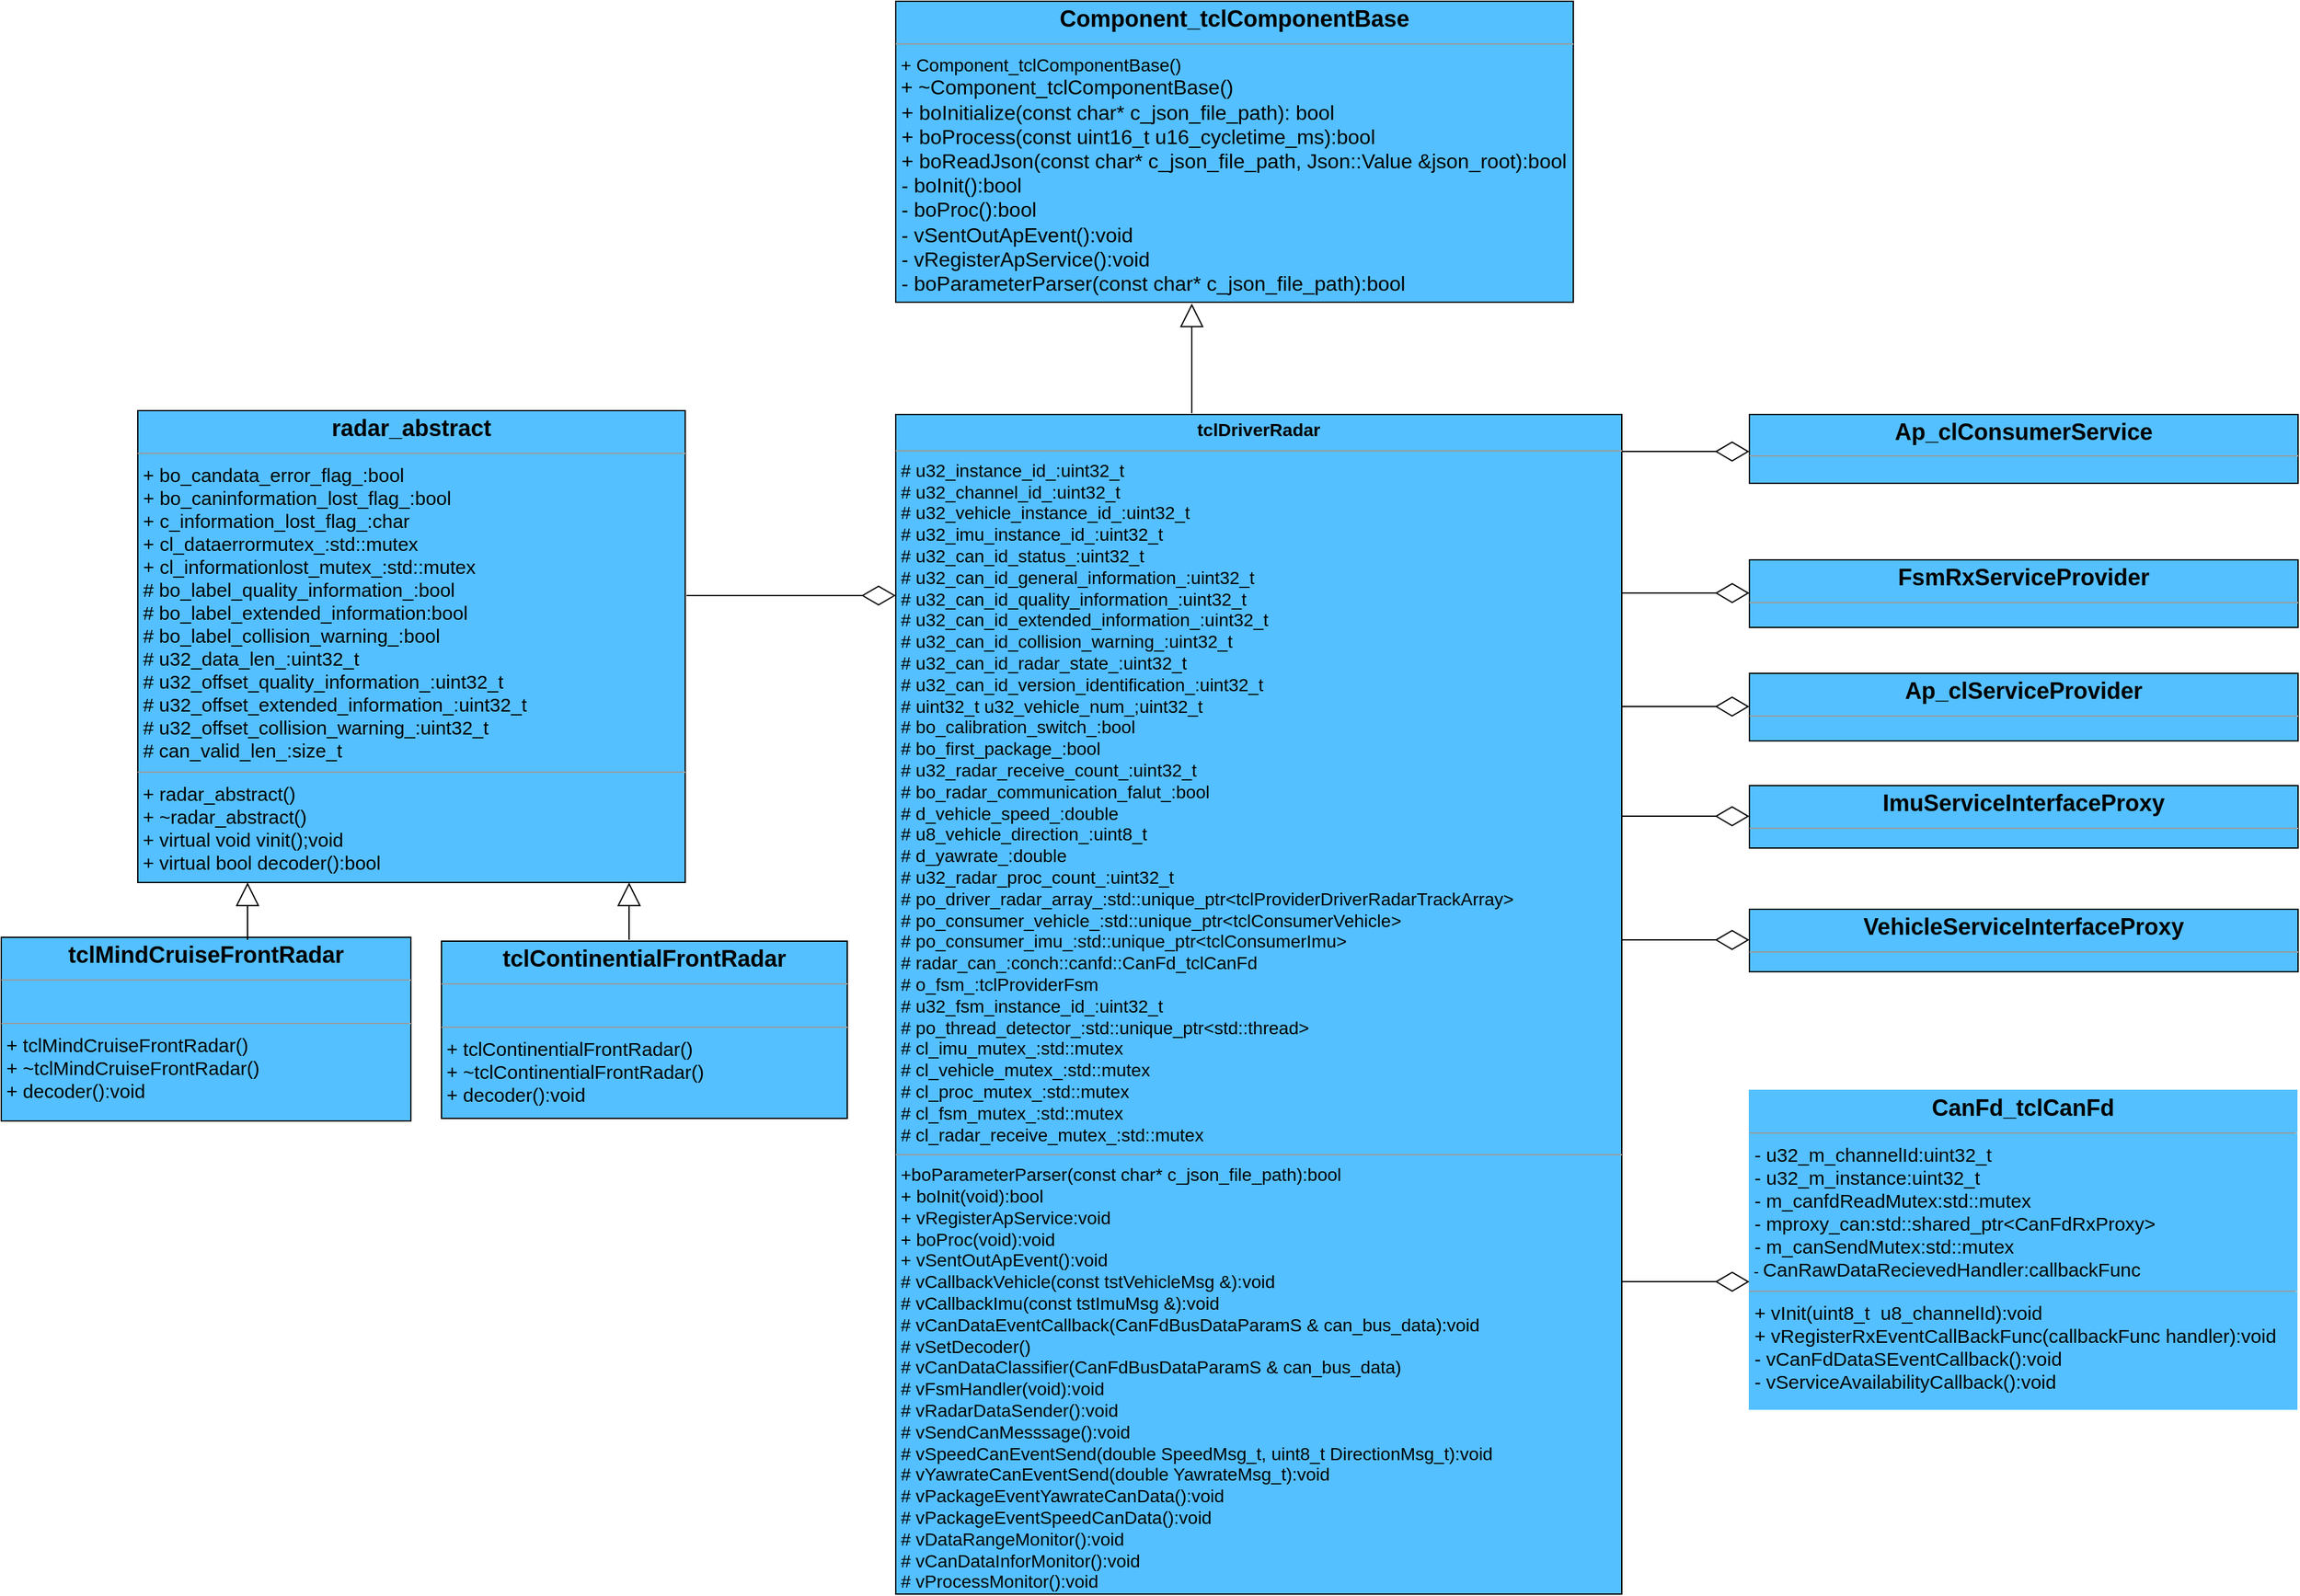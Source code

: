 <mxfile version="20.8.14" type="github">
  <diagram id="zqbauPjEBLRnJutwsxev" name="第 1 页">
    <mxGraphModel dx="2694" dy="1186" grid="0" gridSize="10" guides="1" tooltips="1" connect="1" arrows="1" fold="1" page="1" pageScale="1" pageWidth="3300" pageHeight="4681" math="0" shadow="0">
      <root>
        <mxCell id="0" />
        <mxCell id="1" parent="0" />
        <mxCell id="D_3lXyYGzm1cd2-Fkn1J-19" value="&lt;p style=&quot;margin: 4px 0px 0px; text-align: center; font-size: 14px;&quot;&gt;&lt;font style=&quot;font-size: 14px;&quot;&gt;&lt;b style=&quot;background-color: initial;&quot;&gt;&lt;font style=&quot;font-size: 14px;&quot;&gt;tclDriverRadar&lt;/font&gt;&lt;/b&gt;&lt;br&gt;&lt;/font&gt;&lt;/p&gt;&lt;hr size=&quot;1&quot; style=&quot;font-size: 14px;&quot;&gt;&lt;p style=&quot;margin: 0px 0px 0px 4px; font-size: 14px;&quot;&gt;&lt;font style=&quot;font-size: 14px;&quot;&gt;#&amp;nbsp;u32_instance_id_:uint32_t&lt;/font&gt;&lt;/p&gt;&lt;p style=&quot;margin: 0px 0px 0px 4px; font-size: 14px;&quot;&gt;&lt;font style=&quot;font-size: 14px;&quot;&gt;#&amp;nbsp;u32_channel_id_:uint32_t&lt;/font&gt;&lt;/p&gt;&lt;p style=&quot;margin: 0px 0px 0px 4px; font-size: 14px;&quot;&gt;&lt;font style=&quot;font-size: 14px;&quot;&gt;#&amp;nbsp;u32_vehicle_instance_id_:uint32_t&lt;/font&gt;&lt;/p&gt;&lt;p style=&quot;margin: 0px 0px 0px 4px; font-size: 14px;&quot;&gt;&lt;font style=&quot;font-size: 14px;&quot;&gt;#&amp;nbsp;u32_imu_instance_id_:uint32_t&lt;/font&gt;&lt;/p&gt;&lt;p style=&quot;margin: 0px 0px 0px 4px; font-size: 14px;&quot;&gt;&lt;font style=&quot;font-size: 14px;&quot;&gt;#&amp;nbsp;u32_can_id_status_:uint32_t&lt;/font&gt;&lt;/p&gt;&lt;p style=&quot;margin: 0px 0px 0px 4px; font-size: 14px;&quot;&gt;&lt;font style=&quot;font-size: 14px;&quot;&gt;#&amp;nbsp;u32_can_id_general_information_:uint32_t&lt;/font&gt;&lt;/p&gt;&lt;p style=&quot;margin: 0px 0px 0px 4px; font-size: 14px;&quot;&gt;&lt;font style=&quot;font-size: 14px;&quot;&gt;#&amp;nbsp;u32_can_id_quality_information_:uint32_t&lt;/font&gt;&lt;/p&gt;&lt;p style=&quot;margin: 0px 0px 0px 4px; font-size: 14px;&quot;&gt;&lt;font style=&quot;font-size: 14px;&quot;&gt;#&amp;nbsp;u32_can_id_extended_information_:uint32_t&lt;/font&gt;&lt;/p&gt;&lt;p style=&quot;margin: 0px 0px 0px 4px; font-size: 14px;&quot;&gt;&lt;font style=&quot;font-size: 14px;&quot;&gt;#&amp;nbsp;u32_can_id_collision_warning_:uint32_t&lt;/font&gt;&lt;/p&gt;&lt;p style=&quot;margin: 0px 0px 0px 4px; font-size: 14px;&quot;&gt;&lt;font style=&quot;font-size: 14px;&quot;&gt;#&amp;nbsp;u32_can_id_radar_state_:uint32_t&lt;/font&gt;&lt;/p&gt;&lt;p style=&quot;margin: 0px 0px 0px 4px; font-size: 14px;&quot;&gt;&lt;font style=&quot;font-size: 14px;&quot;&gt;#&amp;nbsp;u32_can_id_version_identification_:uint32_t&lt;/font&gt;&lt;/p&gt;&lt;p style=&quot;margin: 0px 0px 0px 4px; font-size: 14px;&quot;&gt;&lt;font style=&quot;font-size: 14px;&quot;&gt;&lt;font style=&quot;font-size: 14px;&quot;&gt;#&amp;nbsp;&lt;/font&gt;uint32_t u32_vehicle_num_;uint32_t&lt;/font&gt;&lt;/p&gt;&lt;p style=&quot;margin: 0px 0px 0px 4px; font-size: 14px;&quot;&gt;&lt;font style=&quot;font-size: 14px;&quot;&gt;#&amp;nbsp;bo_calibration_switch_:bool&lt;/font&gt;&lt;/p&gt;&lt;p style=&quot;margin: 0px 0px 0px 4px; font-size: 14px;&quot;&gt;&lt;font style=&quot;font-size: 14px;&quot;&gt;#&amp;nbsp;bo_first_package_:bool&lt;/font&gt;&lt;/p&gt;&lt;p style=&quot;margin: 0px 0px 0px 4px; font-size: 14px;&quot;&gt;&lt;font style=&quot;font-size: 14px;&quot;&gt;#&amp;nbsp;u32_radar_receive_count_:uint32_t&lt;/font&gt;&lt;/p&gt;&lt;p style=&quot;margin: 0px 0px 0px 4px; font-size: 14px;&quot;&gt;&lt;font style=&quot;font-size: 14px;&quot;&gt;#&amp;nbsp;bo_radar_communication_falut_:bool&lt;/font&gt;&lt;/p&gt;&lt;p style=&quot;margin: 0px 0px 0px 4px; font-size: 14px;&quot;&gt;&lt;font style=&quot;font-size: 14px;&quot;&gt;#&amp;nbsp;d_vehicle_speed_:double&lt;/font&gt;&lt;/p&gt;&lt;p style=&quot;margin: 0px 0px 0px 4px; font-size: 14px;&quot;&gt;&lt;font style=&quot;font-size: 14px;&quot;&gt;#&amp;nbsp;u8_vehicle_direction_:uint8_t&lt;/font&gt;&lt;/p&gt;&lt;p style=&quot;margin: 0px 0px 0px 4px; font-size: 14px;&quot;&gt;&lt;font style=&quot;font-size: 14px;&quot;&gt;#&amp;nbsp;d_yawrate_:double&lt;/font&gt;&lt;/p&gt;&lt;p style=&quot;margin: 0px 0px 0px 4px; font-size: 14px;&quot;&gt;&lt;font style=&quot;font-size: 14px;&quot;&gt;#&amp;nbsp;u32_radar_proc_count_:uint32_t&lt;/font&gt;&lt;/p&gt;&lt;p style=&quot;margin: 0px 0px 0px 4px; font-size: 14px;&quot;&gt;&lt;font style=&quot;font-size: 14px;&quot;&gt;#&amp;nbsp;po_driver_radar_array_:std::unique_ptr&amp;lt;tclProviderDriverRadarTrackArray&amp;gt;&lt;/font&gt;&lt;/p&gt;&lt;p style=&quot;margin: 0px 0px 0px 4px; font-size: 14px;&quot;&gt;&lt;font style=&quot;font-size: 14px;&quot;&gt;#&amp;nbsp;po_consumer_vehicle_:std::unique_ptr&amp;lt;tclConsumerVehicle&amp;gt;&lt;/font&gt;&lt;/p&gt;&lt;p style=&quot;margin: 0px 0px 0px 4px; font-size: 14px;&quot;&gt;&lt;font style=&quot;font-size: 14px;&quot;&gt;#&amp;nbsp;po_consumer_imu_:std::unique_ptr&amp;lt;tclConsumerImu&amp;gt;&lt;/font&gt;&lt;/p&gt;&lt;p style=&quot;margin: 0px 0px 0px 4px; font-size: 14px;&quot;&gt;&lt;font style=&quot;font-size: 14px;&quot;&gt;#&amp;nbsp;radar_can_:conch::canfd::CanFd_tclCanFd&lt;/font&gt;&lt;/p&gt;&lt;p style=&quot;margin: 0px 0px 0px 4px; font-size: 14px;&quot;&gt;&lt;font style=&quot;font-size: 14px;&quot;&gt;#&amp;nbsp;o_fsm_:tclProviderFsm&lt;/font&gt;&lt;/p&gt;&lt;p style=&quot;margin: 0px 0px 0px 4px; font-size: 14px;&quot;&gt;&lt;font style=&quot;font-size: 14px;&quot;&gt;#&amp;nbsp;u32_fsm_instance_id_:uint32_t&lt;/font&gt;&lt;/p&gt;&lt;p style=&quot;margin: 0px 0px 0px 4px; font-size: 14px;&quot;&gt;&lt;font style=&quot;font-size: 14px;&quot;&gt;#&amp;nbsp;po_thread_detector_:std::unique_ptr&amp;lt;std::thread&amp;gt;&lt;/font&gt;&lt;/p&gt;&lt;p style=&quot;margin: 0px 0px 0px 4px; font-size: 14px;&quot;&gt;&lt;font style=&quot;font-size: 14px;&quot;&gt;#&amp;nbsp;cl_imu_mutex_:std::mutex&lt;/font&gt;&lt;/p&gt;&lt;p style=&quot;margin: 0px 0px 0px 4px; font-size: 14px;&quot;&gt;&lt;font style=&quot;font-size: 14px;&quot;&gt;#&amp;nbsp;cl_vehicle_mutex_:std::mutex&lt;/font&gt;&lt;/p&gt;&lt;p style=&quot;margin: 0px 0px 0px 4px; font-size: 14px;&quot;&gt;&lt;font style=&quot;font-size: 14px;&quot;&gt;#&amp;nbsp;cl_proc_mutex_:std::mutex&lt;/font&gt;&lt;/p&gt;&lt;p style=&quot;margin: 0px 0px 0px 4px; font-size: 14px;&quot;&gt;&lt;font style=&quot;font-size: 14px;&quot;&gt;#&amp;nbsp;cl_fsm_mutex_:std::mutex&amp;nbsp;&lt;/font&gt;&lt;/p&gt;&lt;p style=&quot;margin: 0px 0px 0px 4px; font-size: 14px;&quot;&gt;&lt;font style=&quot;font-size: 14px;&quot;&gt;#&amp;nbsp;cl_radar_receive_mutex_:std::mutex&lt;/font&gt;&lt;/p&gt;&lt;hr size=&quot;1&quot; style=&quot;font-size: 14px;&quot;&gt;&lt;p style=&quot;margin: 0px 0px 0px 4px; font-size: 14px;&quot;&gt;&lt;font style=&quot;font-size: 14px;&quot;&gt;+boParameterParser(const char* c_json_file_path):bool&lt;/font&gt;&lt;/p&gt;&lt;p style=&quot;margin: 0px 0px 0px 4px; font-size: 14px;&quot;&gt;&lt;font style=&quot;font-size: 14px;&quot;&gt;+&amp;nbsp;boInit(void):bool&lt;/font&gt;&lt;/p&gt;&lt;p style=&quot;margin: 0px 0px 0px 4px; font-size: 14px;&quot;&gt;&lt;font style=&quot;font-size: 14px;&quot;&gt;+&amp;nbsp;vRegisterApService:void&lt;/font&gt;&lt;/p&gt;&lt;font style=&quot;font-size: 14px;&quot;&gt;&amp;nbsp;+ boProc(void):void&lt;br style=&quot;&quot;&gt;&amp;nbsp;+ vSentOutApEvent():void&lt;br&gt;&amp;nbsp;# vCallbackVehicle(const tstVehicleMsg &amp;amp;):void&lt;br&gt;&amp;nbsp;# vCallbackImu(const tstImuMsg &amp;amp;):void&lt;br&gt;&amp;nbsp;# vCanDataEventCallback(CanFdBusDataParamS &amp;amp; can_bus_data):void&lt;br&gt;&amp;nbsp;# vSetDecoder()&lt;br&gt;&lt;/font&gt;&lt;p style=&quot;margin: 0px 0px 0px 4px; font-size: 14px;&quot;&gt;&lt;/p&gt;&lt;p style=&quot;margin: 0px 0px 0px 4px; font-size: 14px;&quot;&gt;&lt;font style=&quot;font-size: 14px;&quot;&gt;#&amp;nbsp;vCanDataClassifier(CanFdBusDataParamS &amp;amp; can_bus_data)&lt;/font&gt;&lt;/p&gt;&lt;p style=&quot;margin: 0px 0px 0px 4px; font-size: 14px;&quot;&gt;&lt;font style=&quot;font-size: 14px;&quot;&gt;#&amp;nbsp;vFsmHandler(void):void&lt;/font&gt;&lt;/p&gt;&lt;p style=&quot;margin: 0px 0px 0px 4px; font-size: 14px;&quot;&gt;&lt;font style=&quot;font-size: 14px;&quot;&gt;#&amp;nbsp;vRadarDataSender():void&lt;/font&gt;&lt;/p&gt;&lt;p style=&quot;margin: 0px 0px 0px 4px; font-size: 14px;&quot;&gt;&lt;font style=&quot;font-size: 14px;&quot;&gt;#&amp;nbsp;vSendCanMesssage():void&lt;/font&gt;&lt;/p&gt;&lt;p style=&quot;margin: 0px 0px 0px 4px; font-size: 14px;&quot;&gt;&lt;font style=&quot;font-size: 14px;&quot;&gt;#&amp;nbsp;vSpeedCanEventSend(double SpeedMsg_t, uint8_t DirectionMsg_t):void&lt;/font&gt;&lt;/p&gt;&lt;p style=&quot;margin: 0px 0px 0px 4px; font-size: 14px;&quot;&gt;&lt;font style=&quot;font-size: 14px;&quot;&gt;#&amp;nbsp;vYawrateCanEventSend(double YawrateMsg_t):void&lt;/font&gt;&lt;/p&gt;&lt;p style=&quot;margin: 0px 0px 0px 4px; font-size: 14px;&quot;&gt;&lt;font style=&quot;font-size: 14px;&quot;&gt;# vPackageEventYawrateCanData():void&lt;/font&gt;&lt;/p&gt;&lt;p style=&quot;margin: 0px 0px 0px 4px; font-size: 14px;&quot;&gt;&lt;font style=&quot;font-size: 14px;&quot;&gt;#&amp;nbsp;vPackageEventSpeedCanData():void&lt;/font&gt;&lt;/p&gt;&lt;p style=&quot;margin: 0px 0px 0px 4px; font-size: 14px;&quot;&gt;&lt;font style=&quot;font-size: 14px;&quot;&gt;#&amp;nbsp;vDataRangeMonitor():void&lt;/font&gt;&lt;/p&gt;&lt;p style=&quot;margin: 0px 0px 0px 4px; font-size: 14px;&quot;&gt;&lt;font style=&quot;font-size: 14px;&quot;&gt;#&amp;nbsp;vCanDataInforMonitor():void&lt;/font&gt;&lt;/p&gt;&lt;p style=&quot;margin: 0px 0px 0px 4px; font-size: 14px;&quot;&gt;&lt;font style=&quot;font-size: 14px;&quot;&gt;#&amp;nbsp;vProcessMonitor():void&lt;/font&gt;&lt;/p&gt;&lt;p style=&quot;margin: 0px 0px 0px 4px ; font-size: 15px&quot;&gt;&lt;br&gt;&lt;/p&gt;" style="verticalAlign=top;align=left;overflow=fill;fontSize=12;fontFamily=Helvetica;html=1;fillColor=#54C0FF;" parent="1" vertex="1">
          <mxGeometry x="739" y="381" width="569" height="925" as="geometry" />
        </mxCell>
        <mxCell id="D_3lXyYGzm1cd2-Fkn1J-23" value="&lt;p style=&quot;margin: 4px 0px 0px ; text-align: center&quot;&gt;&lt;font style=&quot;font-size: 18px&quot;&gt;&lt;b&gt;CanFd_tclCanFd&lt;/b&gt;&lt;br&gt;&lt;/font&gt;&lt;/p&gt;&lt;hr size=&quot;1&quot; style=&quot;font-size: 15px&quot;&gt;&lt;p style=&quot;margin: 0px 0px 0px 4px ; font-size: 15px&quot;&gt;&lt;span&gt;- u32_m_channelId:uint32_t&lt;/span&gt;&lt;br&gt;&lt;/p&gt;&lt;p style=&quot;margin: 0px 0px 0px 4px ; font-size: 15px&quot;&gt;-&amp;nbsp;u32_m_instance:uint32_t&lt;/p&gt;&lt;p style=&quot;margin: 0px 0px 0px 4px ; font-size: 15px&quot;&gt;-&amp;nbsp;m_canfdReadMutex:std::mutex&lt;/p&gt;&lt;p style=&quot;margin: 0px 0px 0px 4px ; font-size: 15px&quot;&gt;-&amp;nbsp;mproxy_can:std::shared_ptr&amp;lt;CanFdRxProxy&amp;gt;&lt;/p&gt;&lt;p style=&quot;margin: 0px 0px 0px 4px ; font-size: 15px&quot;&gt;-&amp;nbsp;m_canSendMutex:std::mutex&lt;/p&gt;&amp;nbsp;-&amp;nbsp;&lt;font style=&quot;font-size: 15px&quot;&gt;CanRawDataRecievedHandler:callbackFunc&lt;/font&gt;&lt;br&gt;&lt;hr size=&quot;1&quot; style=&quot;font-size: 15px&quot;&gt;&lt;p style=&quot;margin: 0px 0px 0px 4px ; font-size: 15px&quot;&gt;+&amp;nbsp;vInit(uint8_t&amp;nbsp; u8_channelId):void&lt;/p&gt;&lt;p style=&quot;margin: 0px 0px 0px 4px ; font-size: 15px&quot;&gt;+&amp;nbsp;vRegisterRxEventCallBackFunc(callbackFunc handler):void&lt;/p&gt;&lt;p style=&quot;margin: 0px 0px 0px 4px ; font-size: 15px&quot;&gt;-&amp;nbsp;vCanFdDataSEventCallback():void&lt;/p&gt;&lt;p style=&quot;margin: 0px 0px 0px 4px ; font-size: 15px&quot;&gt;-&amp;nbsp;vServiceAvailabilityCallback():void&lt;/p&gt;&lt;p style=&quot;margin: 0px 0px 0px 4px ; font-size: 15px&quot;&gt;&lt;font style=&quot;font-size: 15px&quot;&gt;&lt;br&gt;&lt;/font&gt;&lt;/p&gt;&lt;p style=&quot;margin: 0px 0px 0px 4px ; font-size: 15px&quot;&gt;&lt;br&gt;&lt;/p&gt;" style="verticalAlign=top;align=left;overflow=fill;fontSize=12;fontFamily=Helvetica;html=1;fillColor=#54C0FF;strokeColor=#54C0FF;" parent="1" vertex="1">
          <mxGeometry x="1408" y="911" width="429" height="250" as="geometry" />
        </mxCell>
        <mxCell id="D_3lXyYGzm1cd2-Fkn1J-25" value="&lt;p style=&quot;margin: 4px 0px 0px ; text-align: center&quot;&gt;&lt;font&gt;&lt;b&gt;&lt;font style=&quot;font-size: 18px&quot;&gt;Component_tclComponentBase&lt;/font&gt;&lt;/b&gt;&lt;br&gt;&lt;/font&gt;&lt;/p&gt;&lt;hr size=&quot;1&quot; style=&quot;font-size: 15px&quot;&gt;&lt;p style=&quot;margin: 0px 0px 0px 4px&quot;&gt;&lt;font style=&quot;font-size: 14px&quot;&gt;+ Component_tclComponentBase()&lt;/font&gt;&lt;/p&gt;&lt;p style=&quot;margin: 0px 0px 0px 4px&quot;&gt;&lt;font size=&quot;3&quot;&gt;+ ~Component_tclComponentBase()&lt;/font&gt;&lt;/p&gt;&lt;font size=&quot;3&quot;&gt;&lt;font&gt;&amp;nbsp;+ boInitialize(const char* c_json_file_path):&amp;nbsp;bool&lt;br&gt;&amp;nbsp;+ boProcess(const uint16_t u16_cycletime_ms):bool&lt;br&gt;&amp;nbsp;+&amp;nbsp;boReadJson(const char* c_json_file_path, Json::Value &amp;amp;json_root):bool&lt;br&gt;&lt;/font&gt;&lt;font&gt;&amp;nbsp;- boInit():bool&lt;br&gt;&amp;nbsp;- boProc():bool&lt;br&gt;&amp;nbsp;- vSentOutApEvent():void&lt;br&gt;&amp;nbsp;- vRegisterApService():void&lt;br&gt;&amp;nbsp;- boParameterParser(const char* c_json_file_path):bool&lt;br&gt;&lt;/font&gt;&lt;/font&gt;&lt;br&gt;&lt;p style=&quot;margin: 0px 0px 0px 4px ; font-size: 15px&quot;&gt;&lt;br&gt;&lt;/p&gt;" style="verticalAlign=top;align=left;overflow=fill;fontSize=12;fontFamily=Helvetica;html=1;fillColor=#54C0FF;" parent="1" vertex="1">
          <mxGeometry x="739" y="57" width="531" height="236" as="geometry" />
        </mxCell>
        <mxCell id="D_3lXyYGzm1cd2-Fkn1J-26" value="&lt;p style=&quot;margin: 4px 0px 0px ; text-align: center&quot;&gt;&lt;font&gt;&lt;b&gt;&lt;font style=&quot;font-size: 18px;&quot;&gt;ImuServiceInterfaceProxy&lt;/font&gt;&lt;/b&gt;&lt;br&gt;&lt;/font&gt;&lt;/p&gt;&lt;hr size=&quot;1&quot; style=&quot;font-size: 15px&quot;&gt;&lt;p style=&quot;margin: 0px 0px 0px 4px&quot;&gt;&lt;br&gt;&lt;/p&gt;&lt;br&gt;&lt;p style=&quot;margin: 0px 0px 0px 4px ; font-size: 15px&quot;&gt;&lt;font style=&quot;font-size: 15px&quot;&gt;&lt;br&gt;&lt;/font&gt;&lt;/p&gt;&lt;p style=&quot;margin: 0px 0px 0px 4px ; font-size: 15px&quot;&gt;&lt;font style=&quot;font-size: 15px&quot;&gt;&lt;br&gt;&lt;/font&gt;&lt;/p&gt;&lt;p style=&quot;margin: 0px 0px 0px 4px ; font-size: 15px&quot;&gt;&lt;br&gt;&lt;/p&gt;" style="verticalAlign=top;align=left;overflow=fill;fontSize=12;fontFamily=Helvetica;html=1;fillColor=#54C0FF;" parent="1" vertex="1">
          <mxGeometry x="1408" y="672" width="430" height="49" as="geometry" />
        </mxCell>
        <mxCell id="D_3lXyYGzm1cd2-Fkn1J-27" value="&lt;p style=&quot;margin: 4px 0px 0px ; text-align: center&quot;&gt;&lt;font&gt;&lt;b&gt;&lt;font style=&quot;font-size: 18px&quot;&gt;FsmRxServiceProvider&lt;/font&gt;&lt;/b&gt;&lt;br&gt;&lt;/font&gt;&lt;/p&gt;&lt;hr size=&quot;1&quot; style=&quot;font-size: 15px&quot;&gt;&lt;p style=&quot;margin: 0px 0px 0px 4px&quot;&gt;&lt;br&gt;&lt;/p&gt;&lt;br&gt;&lt;p style=&quot;margin: 0px 0px 0px 4px ; font-size: 15px&quot;&gt;&lt;font style=&quot;font-size: 15px&quot;&gt;&lt;br&gt;&lt;/font&gt;&lt;/p&gt;&lt;p style=&quot;margin: 0px 0px 0px 4px ; font-size: 15px&quot;&gt;&lt;font style=&quot;font-size: 15px&quot;&gt;&lt;br&gt;&lt;/font&gt;&lt;/p&gt;&lt;p style=&quot;margin: 0px 0px 0px 4px ; font-size: 15px&quot;&gt;&lt;br&gt;&lt;/p&gt;" style="verticalAlign=top;align=left;overflow=fill;fontSize=12;fontFamily=Helvetica;html=1;fillColor=#54C0FF;" parent="1" vertex="1">
          <mxGeometry x="1408" y="495" width="430" height="53" as="geometry" />
        </mxCell>
        <mxCell id="D_3lXyYGzm1cd2-Fkn1J-29" value="&lt;p style=&quot;margin: 4px 0px 0px ; text-align: center&quot;&gt;&lt;font&gt;&lt;b&gt;&lt;font style=&quot;font-size: 18px&quot;&gt;Ap_clServiceProvider&lt;/font&gt;&lt;/b&gt;&lt;br&gt;&lt;/font&gt;&lt;/p&gt;&lt;hr size=&quot;1&quot; style=&quot;font-size: 15px&quot;&gt;&lt;p style=&quot;margin: 0px 0px 0px 4px&quot;&gt;&lt;br&gt;&lt;/p&gt;&lt;br&gt;&lt;p style=&quot;margin: 0px 0px 0px 4px ; font-size: 15px&quot;&gt;&lt;font style=&quot;font-size: 15px&quot;&gt;&lt;br&gt;&lt;/font&gt;&lt;/p&gt;&lt;p style=&quot;margin: 0px 0px 0px 4px ; font-size: 15px&quot;&gt;&lt;font style=&quot;font-size: 15px&quot;&gt;&lt;br&gt;&lt;/font&gt;&lt;/p&gt;&lt;p style=&quot;margin: 0px 0px 0px 4px ; font-size: 15px&quot;&gt;&lt;br&gt;&lt;/p&gt;" style="verticalAlign=top;align=left;overflow=fill;fontSize=12;fontFamily=Helvetica;html=1;fillColor=#54C0FF;" parent="1" vertex="1">
          <mxGeometry x="1408" y="584" width="430" height="53" as="geometry" />
        </mxCell>
        <mxCell id="D_3lXyYGzm1cd2-Fkn1J-30" value="&lt;p style=&quot;margin: 4px 0px 0px ; text-align: center&quot;&gt;&lt;font style=&quot;font-size: 18px&quot;&gt;&lt;b&gt;Ap_clConsumerService&lt;/b&gt;&lt;br&gt;&lt;/font&gt;&lt;/p&gt;&lt;hr size=&quot;1&quot;&gt;&lt;p style=&quot;margin: 0px 0px 0px 4px&quot;&gt;&lt;font size=&quot;3&quot;&gt;&lt;br&gt;&lt;/font&gt;&lt;/p&gt;&lt;font size=&quot;3&quot;&gt;&lt;br&gt;&lt;/font&gt;&lt;p style=&quot;margin: 0px 0px 0px 4px&quot;&gt;&lt;font size=&quot;3&quot;&gt;&lt;br&gt;&lt;/font&gt;&lt;/p&gt;&lt;p style=&quot;margin: 0px 0px 0px 4px&quot;&gt;&lt;font size=&quot;3&quot;&gt;&lt;br&gt;&lt;/font&gt;&lt;/p&gt;&lt;p style=&quot;margin: 0px 0px 0px 4px ; font-size: 15px&quot;&gt;&lt;br&gt;&lt;/p&gt;" style="verticalAlign=top;align=left;overflow=fill;fontSize=12;fontFamily=Helvetica;html=1;fillColor=#54C0FF;" parent="1" vertex="1">
          <mxGeometry x="1408" y="381" width="430" height="54" as="geometry" />
        </mxCell>
        <mxCell id="D_3lXyYGzm1cd2-Fkn1J-31" value="" style="endArrow=diamondThin;endFill=0;endSize=24;html=1;rounded=0;fontSize=18;exitX=1.002;exitY=0.631;exitDx=0;exitDy=0;exitPerimeter=0;" parent="1" edge="1">
          <mxGeometry width="160" relative="1" as="geometry">
            <mxPoint x="1308.004" y="610.003" as="sourcePoint" />
            <mxPoint x="1407.92" y="610.03" as="targetPoint" />
          </mxGeometry>
        </mxCell>
        <mxCell id="D_3lXyYGzm1cd2-Fkn1J-32" value="" style="endArrow=diamondThin;endFill=0;endSize=24;html=1;rounded=0;fontSize=18;exitX=1.002;exitY=0.631;exitDx=0;exitDy=0;exitPerimeter=0;" parent="1" edge="1">
          <mxGeometry width="160" relative="1" as="geometry">
            <mxPoint x="1308.084" y="521.003" as="sourcePoint" />
            <mxPoint x="1408.0" y="521.03" as="targetPoint" />
          </mxGeometry>
        </mxCell>
        <mxCell id="D_3lXyYGzm1cd2-Fkn1J-33" value="" style="endArrow=diamondThin;endFill=0;endSize=24;html=1;rounded=0;fontSize=18;exitX=1.002;exitY=0.631;exitDx=0;exitDy=0;exitPerimeter=0;" parent="1" edge="1">
          <mxGeometry width="160" relative="1" as="geometry">
            <mxPoint x="1308.004" y="410.003" as="sourcePoint" />
            <mxPoint x="1407.92" y="410.03" as="targetPoint" />
          </mxGeometry>
        </mxCell>
        <mxCell id="MR1ZOFi5-ZIBFbPqgOsg-1" value="" style="endArrow=block;endSize=16;endFill=0;html=1;rounded=0;fontColor=#000000;" parent="1" edge="1">
          <mxGeometry width="160" relative="1" as="geometry">
            <mxPoint x="971" y="380" as="sourcePoint" />
            <mxPoint x="971" y="294" as="targetPoint" />
            <Array as="points" />
          </mxGeometry>
        </mxCell>
        <mxCell id="MR1ZOFi5-ZIBFbPqgOsg-2" value="&lt;p style=&quot;margin: 4px 0px 0px ; text-align: center&quot;&gt;&lt;font style=&quot;&quot;&gt;&lt;span style=&quot;font-size: 18px;&quot;&gt;&lt;b&gt;radar_abstract&lt;/b&gt;&lt;/span&gt;&lt;br&gt;&lt;/font&gt;&lt;/p&gt;&lt;hr size=&quot;1&quot; style=&quot;font-size: 15px&quot;&gt;&lt;p style=&quot;margin: 0px 0px 0px 4px; font-size: 15px;&quot;&gt;&lt;font style=&quot;font-size: 15px;&quot;&gt;+ bo_candata_error_flag_:bool&lt;/font&gt;&lt;/p&gt;&lt;font style=&quot;font-size: 15px;&quot;&gt;&amp;nbsp;+ bo_caninformation_lost_flag_:bool&lt;br&gt;&amp;nbsp;+ c_information_lost_flag_:char&lt;br&gt;&amp;nbsp;+ cl_dataerrormutex_:std::mutex&lt;br&gt;&amp;nbsp;+ cl_informationlost_mutex_:std::mutex&lt;br&gt;&amp;nbsp;#&amp;nbsp;bo_label_quality_information_:bool&lt;br&gt;&amp;nbsp;#&amp;nbsp;bo_label_extended_information:bool&lt;br&gt;&amp;nbsp;#&amp;nbsp;bo_label_collision_warning_:bool&lt;br&gt;&amp;nbsp;#&amp;nbsp;u32_data_len_:uint32_t&lt;br&gt;&amp;nbsp;#&amp;nbsp;u32_offset_quality_information_:uint32_t&lt;br&gt;&amp;nbsp;#&amp;nbsp;u32_offset_extended_information_:uint32_t&lt;br&gt;&amp;nbsp;#&amp;nbsp;u32_offset_collision_warning_:uint32_t&lt;br&gt;&amp;nbsp;#&amp;nbsp;can_valid_len_:size_t&lt;br&gt;&lt;/font&gt;&lt;hr size=&quot;1&quot; style=&quot;font-size: 15px;&quot;&gt;&lt;p style=&quot;margin: 0px 0px 0px 4px; font-size: 15px;&quot;&gt;&lt;font style=&quot;font-size: 15px;&quot;&gt;+ radar_abstract()&lt;/font&gt;&lt;/p&gt;&lt;p style=&quot;margin: 0px 0px 0px 4px; font-size: 15px;&quot;&gt;&lt;font style=&quot;font-size: 15px;&quot;&gt;+&amp;nbsp;~radar_abstract()&lt;/font&gt;&lt;/p&gt;&lt;p style=&quot;margin: 0px 0px 0px 4px; font-size: 15px;&quot;&gt;&lt;font style=&quot;font-size: 15px;&quot;&gt;+&amp;nbsp;virtual void vinit();void&lt;/font&gt;&lt;/p&gt;&lt;p style=&quot;margin: 0px 0px 0px 4px; font-size: 15px;&quot;&gt;&lt;font style=&quot;font-size: 15px;&quot;&gt;+&amp;nbsp;virtual bool decoder():bool&lt;/font&gt;&lt;/p&gt;" style="verticalAlign=top;align=left;overflow=fill;fontSize=12;fontFamily=Helvetica;html=1;fillColor=#54C0FF;" parent="1" vertex="1">
          <mxGeometry x="145" y="378" width="429" height="370" as="geometry" />
        </mxCell>
        <mxCell id="MR1ZOFi5-ZIBFbPqgOsg-6" value="" style="endArrow=diamondThin;endFill=0;endSize=24;html=1;rounded=0;fontColor=#000000;" parent="1" edge="1">
          <mxGeometry x="-1" y="20" width="160" relative="1" as="geometry">
            <mxPoint x="575" y="523" as="sourcePoint" />
            <mxPoint x="739" y="523" as="targetPoint" />
            <mxPoint x="-20" y="-19" as="offset" />
          </mxGeometry>
        </mxCell>
        <mxCell id="MR1ZOFi5-ZIBFbPqgOsg-7" value="&lt;p style=&quot;margin: 4px 0px 0px; text-align: center;&quot;&gt;&lt;font style=&quot;&quot;&gt;&lt;span style=&quot;font-size: 18px;&quot;&gt;&lt;b&gt;tclMindCruiseFrontRadar&lt;/b&gt;&lt;/span&gt;&lt;br&gt;&lt;/font&gt;&lt;/p&gt;&lt;hr size=&quot;1&quot; style=&quot;font-size: 15px&quot;&gt;&lt;p style=&quot;margin: 0px 0px 0px 4px ; font-size: 15px&quot;&gt;&lt;br&gt;&lt;/p&gt;&lt;hr size=&quot;1&quot; style=&quot;font-size: 15px&quot;&gt;&lt;p style=&quot;margin: 0px 0px 0px 4px; font-size: 15px;&quot;&gt;&lt;font style=&quot;font-size: 15px&quot;&gt;+&amp;nbsp;tclMindCruiseFrontRadar()&lt;/font&gt;&lt;/p&gt;&lt;p style=&quot;margin: 0px 0px 0px 4px ; font-size: 15px&quot;&gt;&lt;font style=&quot;font-size: 15px&quot;&gt;+&amp;nbsp;~tclMindCruiseFrontRadar()&lt;/font&gt;&lt;/p&gt;&lt;p style=&quot;margin: 0px 0px 0px 4px ; font-size: 15px&quot;&gt;&lt;font style=&quot;font-size: 15px&quot;&gt;+&amp;nbsp;decoder():void&lt;/font&gt;&lt;/p&gt;&lt;p style=&quot;margin: 0px 0px 0px 4px ; font-size: 15px&quot;&gt;&lt;font style=&quot;font-size: 15px&quot;&gt;&lt;br&gt;&lt;/font&gt;&lt;/p&gt;&lt;p style=&quot;margin: 0px 0px 0px 4px; font-size: 15px;&quot;&gt;&lt;br&gt;&lt;/p&gt;" style="verticalAlign=top;align=left;overflow=fill;fontSize=12;fontFamily=Helvetica;html=1;fillColor=#54C0FF;" parent="1" vertex="1">
          <mxGeometry x="38" y="791" width="321" height="144" as="geometry" />
        </mxCell>
        <mxCell id="MR1ZOFi5-ZIBFbPqgOsg-8" value="&lt;p style=&quot;margin: 4px 0px 0px; text-align: center;&quot;&gt;&lt;font style=&quot;&quot;&gt;&lt;span style=&quot;font-size: 18px;&quot;&gt;&lt;b&gt;tclContinentialFrontRadar&lt;/b&gt;&lt;/span&gt;&lt;br&gt;&lt;/font&gt;&lt;/p&gt;&lt;hr size=&quot;1&quot; style=&quot;font-size: 15px&quot;&gt;&lt;p style=&quot;margin: 0px 0px 0px 4px ; font-size: 15px&quot;&gt;&lt;br&gt;&lt;/p&gt;&lt;hr size=&quot;1&quot; style=&quot;font-size: 15px&quot;&gt;&lt;p style=&quot;margin: 0px 0px 0px 4px; font-size: 15px;&quot;&gt;&lt;font style=&quot;font-size: 15px&quot;&gt;+&amp;nbsp;tclContinentialFrontRadar()&lt;/font&gt;&lt;/p&gt;&lt;p style=&quot;margin: 0px 0px 0px 4px ; font-size: 15px&quot;&gt;&lt;font style=&quot;font-size: 15px&quot;&gt;+&amp;nbsp;~tclContinentialFrontRadar()&lt;/font&gt;&lt;/p&gt;&lt;p style=&quot;border-color: var(--border-color); margin: 0px 0px 0px 4px; font-size: 15px;&quot;&gt;&lt;font style=&quot;border-color: var(--border-color);&quot;&gt;+ decoder():void&lt;/font&gt;&lt;/p&gt;&lt;div&gt;&lt;font style=&quot;border-color: var(--border-color);&quot;&gt;&lt;br&gt;&lt;/font&gt;&lt;/div&gt;&lt;p style=&quot;margin: 0px 0px 0px 4px; font-size: 15px;&quot;&gt;&lt;br&gt;&lt;/p&gt;" style="verticalAlign=top;align=left;overflow=fill;fontSize=12;fontFamily=Helvetica;html=1;fillColor=#54C0FF;" parent="1" vertex="1">
          <mxGeometry x="383" y="794" width="318" height="139" as="geometry" />
        </mxCell>
        <mxCell id="MR1ZOFi5-ZIBFbPqgOsg-10" value="" style="endArrow=block;endSize=16;endFill=0;html=1;rounded=0;fontColor=#000000;" parent="1" edge="1">
          <mxGeometry width="160" relative="1" as="geometry">
            <mxPoint x="231" y="793" as="sourcePoint" />
            <mxPoint x="231.02" y="748" as="targetPoint" />
            <Array as="points" />
          </mxGeometry>
        </mxCell>
        <mxCell id="MR1ZOFi5-ZIBFbPqgOsg-11" value="" style="endArrow=block;endSize=16;endFill=0;html=1;rounded=0;fontColor=#000000;" parent="1" edge="1">
          <mxGeometry width="160" relative="1" as="geometry">
            <mxPoint x="530" y="793" as="sourcePoint" />
            <mxPoint x="530.02" y="748" as="targetPoint" />
            <Array as="points" />
          </mxGeometry>
        </mxCell>
        <mxCell id="MR1ZOFi5-ZIBFbPqgOsg-12" value="" style="endArrow=diamondThin;endFill=0;endSize=24;html=1;rounded=0;fontSize=18;exitX=1.002;exitY=0.631;exitDx=0;exitDy=0;exitPerimeter=0;" parent="1" edge="1">
          <mxGeometry width="160" relative="1" as="geometry">
            <mxPoint x="1308.004" y="696.003" as="sourcePoint" />
            <mxPoint x="1407.92" y="696.03" as="targetPoint" />
          </mxGeometry>
        </mxCell>
        <mxCell id="gtjd2-BvO8iUMwEt4-NU-1" value="&lt;p style=&quot;margin: 4px 0px 0px ; text-align: center&quot;&gt;&lt;font&gt;&lt;b style=&quot;font-size: 18px;&quot;&gt;VehicleServiceInterfaceProxy&lt;/b&gt;&lt;br&gt;&lt;/font&gt;&lt;/p&gt;&lt;hr size=&quot;1&quot; style=&quot;font-size: 15px&quot;&gt;&lt;p style=&quot;margin: 0px 0px 0px 4px&quot;&gt;&lt;br&gt;&lt;/p&gt;&lt;br&gt;&lt;p style=&quot;margin: 0px 0px 0px 4px ; font-size: 15px&quot;&gt;&lt;font style=&quot;font-size: 15px&quot;&gt;&lt;br&gt;&lt;/font&gt;&lt;/p&gt;&lt;p style=&quot;margin: 0px 0px 0px 4px ; font-size: 15px&quot;&gt;&lt;font style=&quot;font-size: 15px&quot;&gt;&lt;br&gt;&lt;/font&gt;&lt;/p&gt;&lt;p style=&quot;margin: 0px 0px 0px 4px ; font-size: 15px&quot;&gt;&lt;br&gt;&lt;/p&gt;" style="verticalAlign=top;align=left;overflow=fill;fontSize=12;fontFamily=Helvetica;html=1;fillColor=#54C0FF;" vertex="1" parent="1">
          <mxGeometry x="1408" y="769" width="430" height="49" as="geometry" />
        </mxCell>
        <mxCell id="gtjd2-BvO8iUMwEt4-NU-2" value="" style="endArrow=diamondThin;endFill=0;endSize=24;html=1;rounded=0;fontSize=18;exitX=1.002;exitY=0.631;exitDx=0;exitDy=0;exitPerimeter=0;" edge="1" parent="1">
          <mxGeometry width="160" relative="1" as="geometry">
            <mxPoint x="1308.004" y="793.003" as="sourcePoint" />
            <mxPoint x="1407.92" y="793.03" as="targetPoint" />
          </mxGeometry>
        </mxCell>
        <mxCell id="gtjd2-BvO8iUMwEt4-NU-3" value="" style="endArrow=diamondThin;endFill=0;endSize=24;html=1;rounded=0;fontSize=18;exitX=1.002;exitY=0.631;exitDx=0;exitDy=0;exitPerimeter=0;" edge="1" parent="1">
          <mxGeometry width="160" relative="1" as="geometry">
            <mxPoint x="1308.084" y="1061.003" as="sourcePoint" />
            <mxPoint x="1408" y="1061.03" as="targetPoint" />
          </mxGeometry>
        </mxCell>
      </root>
    </mxGraphModel>
  </diagram>
</mxfile>
